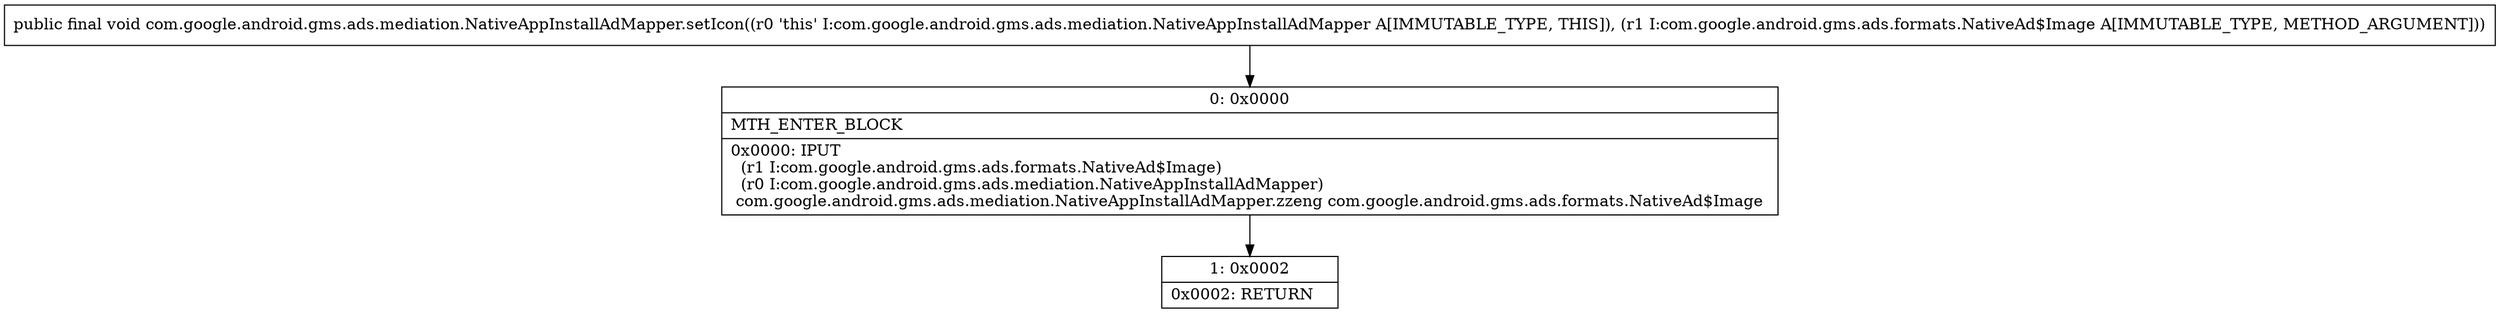 digraph "CFG forcom.google.android.gms.ads.mediation.NativeAppInstallAdMapper.setIcon(Lcom\/google\/android\/gms\/ads\/formats\/NativeAd$Image;)V" {
Node_0 [shape=record,label="{0\:\ 0x0000|MTH_ENTER_BLOCK\l|0x0000: IPUT  \l  (r1 I:com.google.android.gms.ads.formats.NativeAd$Image)\l  (r0 I:com.google.android.gms.ads.mediation.NativeAppInstallAdMapper)\l com.google.android.gms.ads.mediation.NativeAppInstallAdMapper.zzeng com.google.android.gms.ads.formats.NativeAd$Image \l}"];
Node_1 [shape=record,label="{1\:\ 0x0002|0x0002: RETURN   \l}"];
MethodNode[shape=record,label="{public final void com.google.android.gms.ads.mediation.NativeAppInstallAdMapper.setIcon((r0 'this' I:com.google.android.gms.ads.mediation.NativeAppInstallAdMapper A[IMMUTABLE_TYPE, THIS]), (r1 I:com.google.android.gms.ads.formats.NativeAd$Image A[IMMUTABLE_TYPE, METHOD_ARGUMENT])) }"];
MethodNode -> Node_0;
Node_0 -> Node_1;
}

